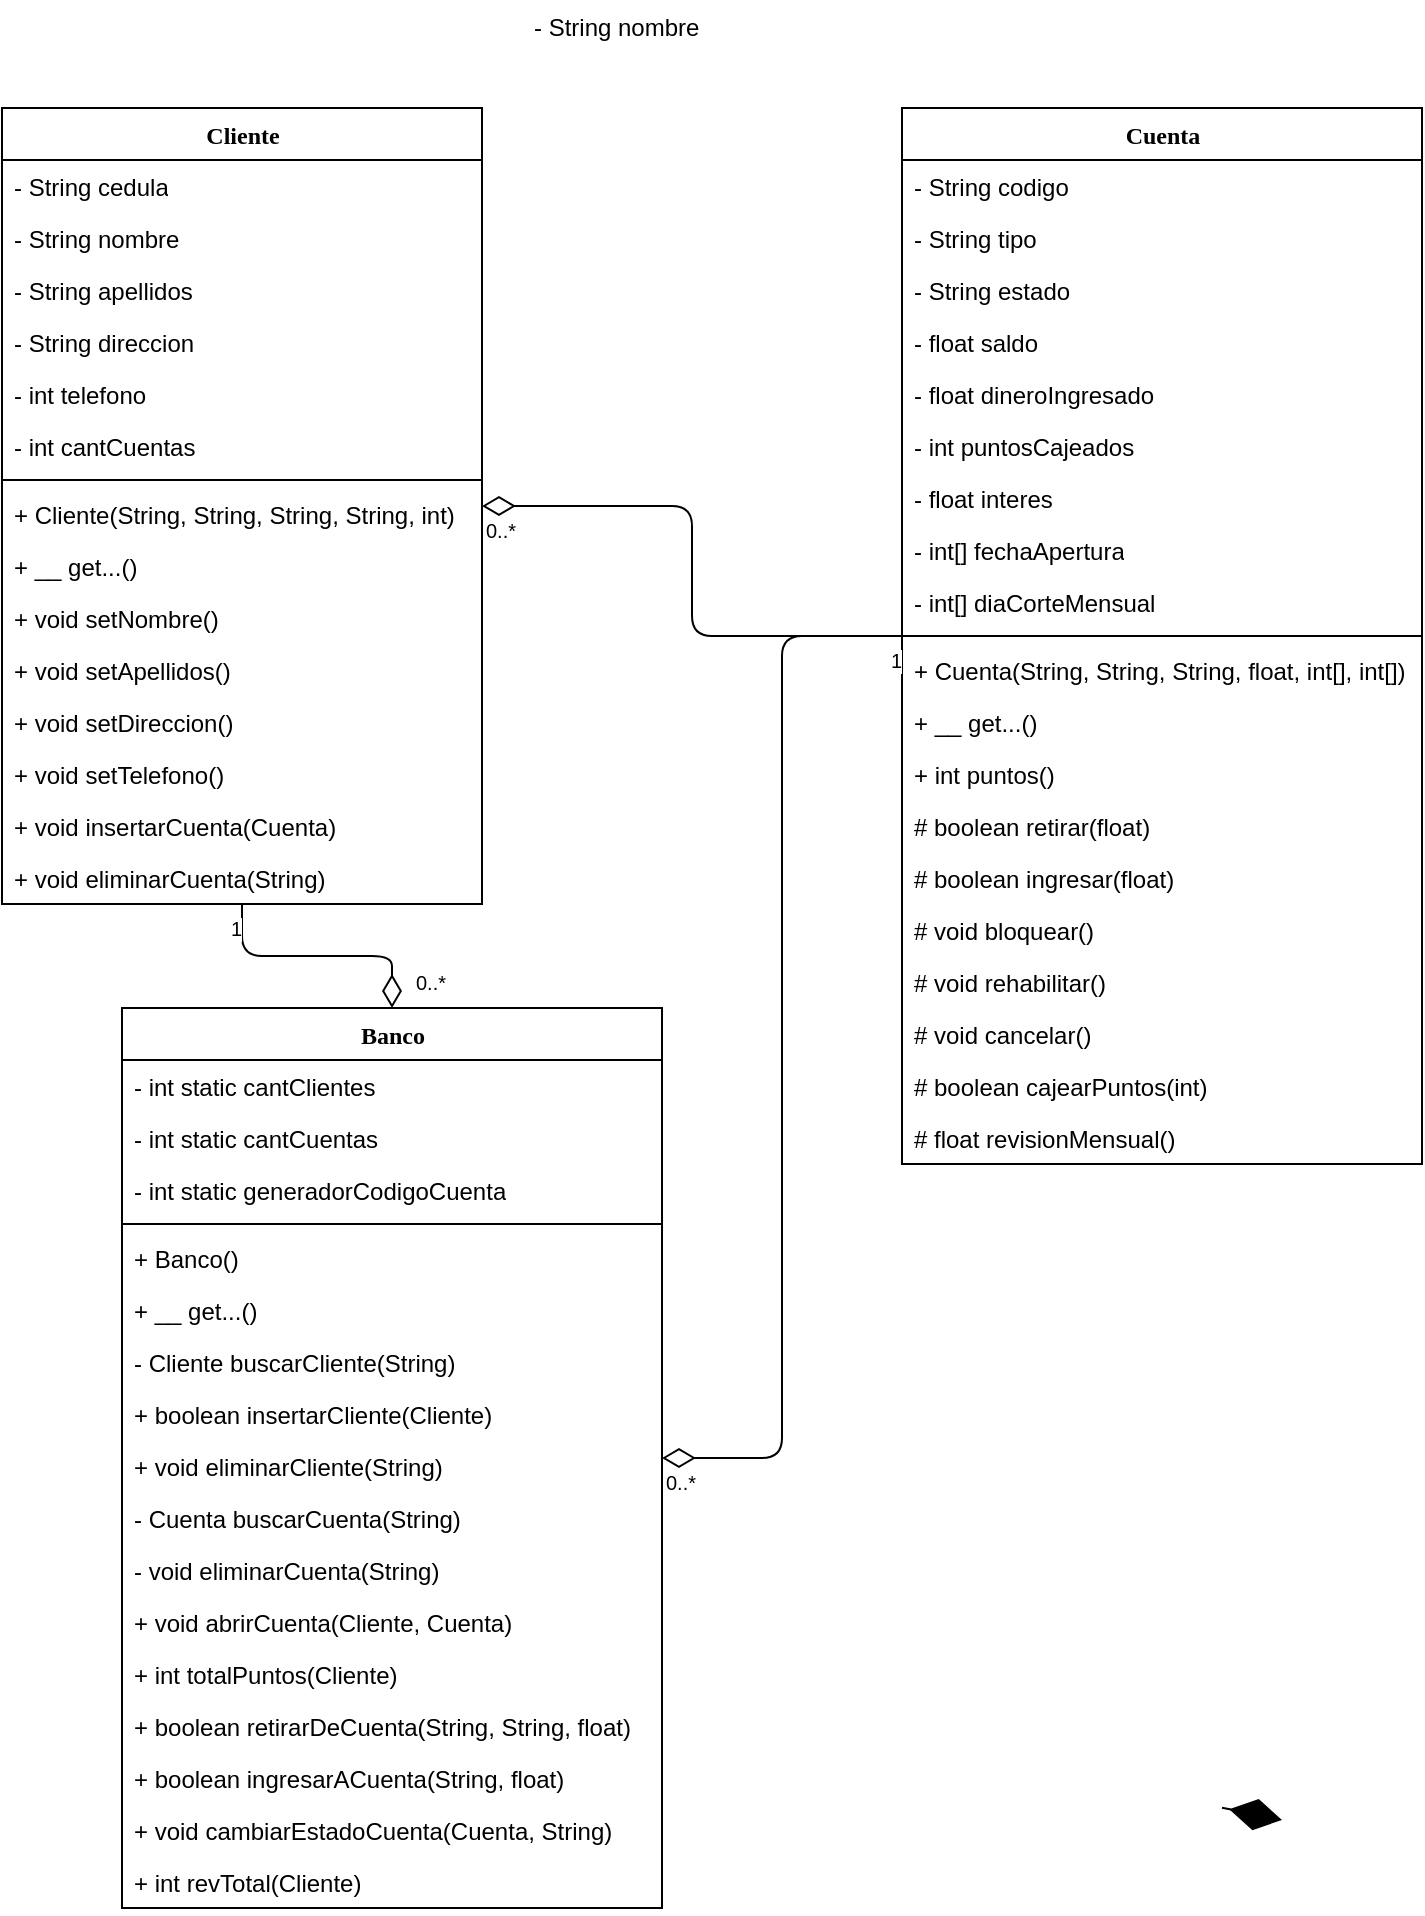 <mxfile pages="1" version="11.2.4" type="device"><diagram name="Page-1" id="9f46799a-70d6-7492-0946-bef42562c5a5"><mxGraphModel dx="1355" dy="827" grid="1" gridSize="10" guides="1" tooltips="1" connect="1" arrows="1" fold="1" page="1" pageScale="1" pageWidth="1100" pageHeight="850" background="#ffffff" math="0" shadow="0"><root><mxCell id="0"/><mxCell id="1" parent="0"/><mxCell id="78961159f06e98e8-17" value="Cliente&lt;br&gt;" style="swimlane;html=1;fontStyle=1;align=center;verticalAlign=top;childLayout=stackLayout;horizontal=1;startSize=26;horizontalStack=0;resizeParent=1;resizeLast=0;collapsible=1;marginBottom=0;swimlaneFillColor=#ffffff;rounded=0;shadow=0;comic=0;labelBackgroundColor=none;strokeColor=#000000;strokeWidth=1;fillColor=none;fontFamily=Verdana;fontSize=12;fontColor=#000000;" parent="1" vertex="1"><mxGeometry x="160" y="84" width="240" height="398" as="geometry"><mxRectangle x="480" y="70.5" width="70" height="26" as="alternateBounds"/></mxGeometry></mxCell><mxCell id="78961159f06e98e8-21" value="- String cedula" style="text;html=1;strokeColor=none;fillColor=none;align=left;verticalAlign=top;spacingLeft=4;spacingRight=4;whiteSpace=wrap;overflow=hidden;rotatable=0;points=[[0,0.5],[1,0.5]];portConstraint=eastwest;" parent="78961159f06e98e8-17" vertex="1"><mxGeometry y="26" width="240" height="26" as="geometry"/></mxCell><mxCell id="WXeB4Uw4IoLeHOZF_pMm-1" value="- String nombre" style="text;html=1;strokeColor=none;fillColor=none;align=left;verticalAlign=top;spacingLeft=4;spacingRight=4;whiteSpace=wrap;overflow=hidden;rotatable=0;points=[[0,0.5],[1,0.5]];portConstraint=eastwest;" parent="78961159f06e98e8-17" vertex="1"><mxGeometry y="52" width="240" height="26" as="geometry"/></mxCell><mxCell id="78961159f06e98e8-24" value="- String apellidos" style="text;html=1;strokeColor=none;fillColor=none;align=left;verticalAlign=top;spacingLeft=4;spacingRight=4;whiteSpace=wrap;overflow=hidden;rotatable=0;points=[[0,0.5],[1,0.5]];portConstraint=eastwest;" parent="78961159f06e98e8-17" vertex="1"><mxGeometry y="78" width="240" height="26" as="geometry"/></mxCell><mxCell id="WXeB4Uw4IoLeHOZF_pMm-3" value="- String direccion" style="text;html=1;strokeColor=none;fillColor=none;align=left;verticalAlign=top;spacingLeft=4;spacingRight=4;whiteSpace=wrap;overflow=hidden;rotatable=0;points=[[0,0.5],[1,0.5]];portConstraint=eastwest;" parent="78961159f06e98e8-17" vertex="1"><mxGeometry y="104" width="240" height="26" as="geometry"/></mxCell><mxCell id="WXeB4Uw4IoLeHOZF_pMm-4" value="- int telefono" style="text;html=1;strokeColor=none;fillColor=none;align=left;verticalAlign=top;spacingLeft=4;spacingRight=4;whiteSpace=wrap;overflow=hidden;rotatable=0;points=[[0,0.5],[1,0.5]];portConstraint=eastwest;" parent="78961159f06e98e8-17" vertex="1"><mxGeometry y="130" width="240" height="26" as="geometry"/></mxCell><mxCell id="WXeB4Uw4IoLeHOZF_pMm-57" value="- int cantCuentas" style="text;html=1;strokeColor=none;fillColor=none;align=left;verticalAlign=top;spacingLeft=4;spacingRight=4;whiteSpace=wrap;overflow=hidden;rotatable=0;points=[[0,0.5],[1,0.5]];portConstraint=eastwest;" parent="78961159f06e98e8-17" vertex="1"><mxGeometry y="156" width="240" height="26" as="geometry"/></mxCell><mxCell id="78961159f06e98e8-19" value="" style="line;html=1;strokeWidth=1;fillColor=none;align=left;verticalAlign=middle;spacingTop=-1;spacingLeft=3;spacingRight=3;rotatable=0;labelPosition=right;points=[];portConstraint=eastwest;" parent="78961159f06e98e8-17" vertex="1"><mxGeometry y="182" width="240" height="8" as="geometry"/></mxCell><mxCell id="WXeB4Uw4IoLeHOZF_pMm-47" value="+ Cliente(String, String, String, String, int)" style="text;html=1;strokeColor=none;fillColor=none;align=left;verticalAlign=top;spacingLeft=4;spacingRight=4;whiteSpace=wrap;overflow=hidden;rotatable=0;points=[[0,0.5],[1,0.5]];portConstraint=eastwest;" parent="78961159f06e98e8-17" vertex="1"><mxGeometry y="190" width="240" height="26" as="geometry"/></mxCell><mxCell id="78961159f06e98e8-27" value="+ __ get...()" style="text;html=1;strokeColor=none;fillColor=none;align=left;verticalAlign=top;spacingLeft=4;spacingRight=4;whiteSpace=wrap;overflow=hidden;rotatable=0;points=[[0,0.5],[1,0.5]];portConstraint=eastwest;" parent="78961159f06e98e8-17" vertex="1"><mxGeometry y="216" width="240" height="26" as="geometry"/></mxCell><mxCell id="WXeB4Uw4IoLeHOZF_pMm-74" value="+ void setNombre()" style="text;html=1;strokeColor=none;fillColor=none;align=left;verticalAlign=top;spacingLeft=4;spacingRight=4;whiteSpace=wrap;overflow=hidden;rotatable=0;points=[[0,0.5],[1,0.5]];portConstraint=eastwest;" parent="78961159f06e98e8-17" vertex="1"><mxGeometry y="242" width="240" height="26" as="geometry"/></mxCell><mxCell id="WXeB4Uw4IoLeHOZF_pMm-75" value="+ void setApellidos()" style="text;html=1;strokeColor=none;fillColor=none;align=left;verticalAlign=top;spacingLeft=4;spacingRight=4;whiteSpace=wrap;overflow=hidden;rotatable=0;points=[[0,0.5],[1,0.5]];portConstraint=eastwest;" parent="78961159f06e98e8-17" vertex="1"><mxGeometry y="268" width="240" height="26" as="geometry"/></mxCell><mxCell id="WXeB4Uw4IoLeHOZF_pMm-71" value="+ void setDireccion()" style="text;html=1;strokeColor=none;fillColor=none;align=left;verticalAlign=top;spacingLeft=4;spacingRight=4;whiteSpace=wrap;overflow=hidden;rotatable=0;points=[[0,0.5],[1,0.5]];portConstraint=eastwest;" parent="78961159f06e98e8-17" vertex="1"><mxGeometry y="294" width="240" height="26" as="geometry"/></mxCell><mxCell id="WXeB4Uw4IoLeHOZF_pMm-72" value="+ void setTelefono()" style="text;html=1;strokeColor=none;fillColor=none;align=left;verticalAlign=top;spacingLeft=4;spacingRight=4;whiteSpace=wrap;overflow=hidden;rotatable=0;points=[[0,0.5],[1,0.5]];portConstraint=eastwest;" parent="78961159f06e98e8-17" vertex="1"><mxGeometry y="320" width="240" height="26" as="geometry"/></mxCell><mxCell id="WXeB4Uw4IoLeHOZF_pMm-79" value="+ void insertarCuenta(Cuenta)" style="text;html=1;strokeColor=none;fillColor=none;align=left;verticalAlign=top;spacingLeft=4;spacingRight=4;whiteSpace=wrap;overflow=hidden;rotatable=0;points=[[0,0.5],[1,0.5]];portConstraint=eastwest;" parent="78961159f06e98e8-17" vertex="1"><mxGeometry y="346" width="240" height="26" as="geometry"/></mxCell><mxCell id="WXeB4Uw4IoLeHOZF_pMm-81" value="+ void eliminarCuenta(String)" style="text;html=1;strokeColor=none;fillColor=none;align=left;verticalAlign=top;spacingLeft=4;spacingRight=4;whiteSpace=wrap;overflow=hidden;rotatable=0;points=[[0,0.5],[1,0.5]];portConstraint=eastwest;" parent="78961159f06e98e8-17" vertex="1"><mxGeometry y="372" width="240" height="26" as="geometry"/></mxCell><mxCell id="WXeB4Uw4IoLeHOZF_pMm-2" value="- String nombre" style="text;html=1;strokeColor=none;fillColor=none;align=left;verticalAlign=top;spacingLeft=4;spacingRight=4;whiteSpace=wrap;overflow=hidden;rotatable=0;points=[[0,0.5],[1,0.5]];portConstraint=eastwest;" parent="1" vertex="1"><mxGeometry x="420" y="30" width="160" height="26" as="geometry"/></mxCell><mxCell id="WXeB4Uw4IoLeHOZF_pMm-5" value="Cuenta" style="swimlane;html=1;fontStyle=1;align=center;verticalAlign=top;childLayout=stackLayout;horizontal=1;startSize=26;horizontalStack=0;resizeParent=1;resizeLast=0;collapsible=1;marginBottom=0;swimlaneFillColor=#ffffff;rounded=0;shadow=0;comic=0;labelBackgroundColor=none;strokeColor=#000000;strokeWidth=1;fillColor=none;fontFamily=Verdana;fontSize=12;fontColor=#000000;" parent="1" vertex="1"><mxGeometry x="610" y="84" width="260" height="528" as="geometry"><mxRectangle x="480" y="70.5" width="70" height="26" as="alternateBounds"/></mxGeometry></mxCell><mxCell id="WXeB4Uw4IoLeHOZF_pMm-7" value="- String codigo" style="text;html=1;strokeColor=none;fillColor=none;align=left;verticalAlign=top;spacingLeft=4;spacingRight=4;whiteSpace=wrap;overflow=hidden;rotatable=0;points=[[0,0.5],[1,0.5]];portConstraint=eastwest;" parent="WXeB4Uw4IoLeHOZF_pMm-5" vertex="1"><mxGeometry y="26" width="260" height="26" as="geometry"/></mxCell><mxCell id="WXeB4Uw4IoLeHOZF_pMm-6" value="- String tipo" style="text;html=1;strokeColor=none;fillColor=none;align=left;verticalAlign=top;spacingLeft=4;spacingRight=4;whiteSpace=wrap;overflow=hidden;rotatable=0;points=[[0,0.5],[1,0.5]];portConstraint=eastwest;" parent="WXeB4Uw4IoLeHOZF_pMm-5" vertex="1"><mxGeometry y="52" width="260" height="26" as="geometry"/></mxCell><mxCell id="WXeB4Uw4IoLeHOZF_pMm-13" value="- String estado" style="text;html=1;strokeColor=none;fillColor=none;align=left;verticalAlign=top;spacingLeft=4;spacingRight=4;whiteSpace=wrap;overflow=hidden;rotatable=0;points=[[0,0.5],[1,0.5]];portConstraint=eastwest;" parent="WXeB4Uw4IoLeHOZF_pMm-5" vertex="1"><mxGeometry y="78" width="260" height="26" as="geometry"/></mxCell><mxCell id="WXeB4Uw4IoLeHOZF_pMm-8" value="- float saldo" style="text;html=1;strokeColor=none;fillColor=none;align=left;verticalAlign=top;spacingLeft=4;spacingRight=4;whiteSpace=wrap;overflow=hidden;rotatable=0;points=[[0,0.5],[1,0.5]];portConstraint=eastwest;" parent="WXeB4Uw4IoLeHOZF_pMm-5" vertex="1"><mxGeometry y="104" width="260" height="26" as="geometry"/></mxCell><mxCell id="WXeB4Uw4IoLeHOZF_pMm-22" value="- float dineroIngresado" style="text;html=1;strokeColor=none;fillColor=none;align=left;verticalAlign=top;spacingLeft=4;spacingRight=4;whiteSpace=wrap;overflow=hidden;rotatable=0;points=[[0,0.5],[1,0.5]];portConstraint=eastwest;" parent="WXeB4Uw4IoLeHOZF_pMm-5" vertex="1"><mxGeometry y="130" width="260" height="26" as="geometry"/></mxCell><mxCell id="WXeB4Uw4IoLeHOZF_pMm-80" value="- int puntosCajeados" style="text;html=1;strokeColor=none;fillColor=none;align=left;verticalAlign=top;spacingLeft=4;spacingRight=4;whiteSpace=wrap;overflow=hidden;rotatable=0;points=[[0,0.5],[1,0.5]];portConstraint=eastwest;" parent="WXeB4Uw4IoLeHOZF_pMm-5" vertex="1"><mxGeometry y="156" width="260" height="26" as="geometry"/></mxCell><mxCell id="WXeB4Uw4IoLeHOZF_pMm-21" value="- float interes" style="text;html=1;strokeColor=none;fillColor=none;align=left;verticalAlign=top;spacingLeft=4;spacingRight=4;whiteSpace=wrap;overflow=hidden;rotatable=0;points=[[0,0.5],[1,0.5]];portConstraint=eastwest;" parent="WXeB4Uw4IoLeHOZF_pMm-5" vertex="1"><mxGeometry y="182" width="260" height="26" as="geometry"/></mxCell><mxCell id="WXeB4Uw4IoLeHOZF_pMm-14" value="- int[] fechaApertura" style="text;html=1;strokeColor=none;fillColor=none;align=left;verticalAlign=top;spacingLeft=4;spacingRight=4;whiteSpace=wrap;overflow=hidden;rotatable=0;points=[[0,0.5],[1,0.5]];portConstraint=eastwest;" parent="WXeB4Uw4IoLeHOZF_pMm-5" vertex="1"><mxGeometry y="208" width="260" height="26" as="geometry"/></mxCell><mxCell id="WXeB4Uw4IoLeHOZF_pMm-15" value="- int[] diaCorteMensual" style="text;html=1;strokeColor=none;fillColor=none;align=left;verticalAlign=top;spacingLeft=4;spacingRight=4;whiteSpace=wrap;overflow=hidden;rotatable=0;points=[[0,0.5],[1,0.5]];portConstraint=eastwest;" parent="WXeB4Uw4IoLeHOZF_pMm-5" vertex="1"><mxGeometry y="234" width="260" height="26" as="geometry"/></mxCell><mxCell id="WXeB4Uw4IoLeHOZF_pMm-11" value="" style="line;html=1;strokeWidth=1;fillColor=none;align=left;verticalAlign=middle;spacingTop=-1;spacingLeft=3;spacingRight=3;rotatable=0;labelPosition=right;points=[];portConstraint=eastwest;" parent="WXeB4Uw4IoLeHOZF_pMm-5" vertex="1"><mxGeometry y="260" width="260" height="8" as="geometry"/></mxCell><mxCell id="WXeB4Uw4IoLeHOZF_pMm-58" value="+ Cuenta(String, String, String, float, int[], int[])" style="text;html=1;strokeColor=none;fillColor=none;align=left;verticalAlign=top;spacingLeft=4;spacingRight=4;whiteSpace=wrap;overflow=hidden;rotatable=0;points=[[0,0.5],[1,0.5]];portConstraint=eastwest;" parent="WXeB4Uw4IoLeHOZF_pMm-5" vertex="1"><mxGeometry y="268" width="260" height="26" as="geometry"/></mxCell><mxCell id="WXeB4Uw4IoLeHOZF_pMm-34" value="+ __ get...()" style="text;html=1;strokeColor=none;fillColor=none;align=left;verticalAlign=top;spacingLeft=4;spacingRight=4;whiteSpace=wrap;overflow=hidden;rotatable=0;points=[[0,0.5],[1,0.5]];portConstraint=eastwest;" parent="WXeB4Uw4IoLeHOZF_pMm-5" vertex="1"><mxGeometry y="294" width="260" height="26" as="geometry"/></mxCell><mxCell id="WXeB4Uw4IoLeHOZF_pMm-52" value="+ int puntos()" style="text;html=1;strokeColor=none;fillColor=none;align=left;verticalAlign=top;spacingLeft=4;spacingRight=4;whiteSpace=wrap;overflow=hidden;rotatable=0;points=[[0,0.5],[1,0.5]];portConstraint=eastwest;" parent="WXeB4Uw4IoLeHOZF_pMm-5" vertex="1"><mxGeometry y="320" width="260" height="26" as="geometry"/></mxCell><mxCell id="WXeB4Uw4IoLeHOZF_pMm-63" value="# boolean retirar(float)" style="text;html=1;strokeColor=none;fillColor=none;align=left;verticalAlign=top;spacingLeft=4;spacingRight=4;whiteSpace=wrap;overflow=hidden;rotatable=0;points=[[0,0.5],[1,0.5]];portConstraint=eastwest;" parent="WXeB4Uw4IoLeHOZF_pMm-5" vertex="1"><mxGeometry y="346" width="260" height="26" as="geometry"/></mxCell><mxCell id="WXeB4Uw4IoLeHOZF_pMm-64" value="# boolean ingresar(float)" style="text;html=1;strokeColor=none;fillColor=none;align=left;verticalAlign=top;spacingLeft=4;spacingRight=4;whiteSpace=wrap;overflow=hidden;rotatable=0;points=[[0,0.5],[1,0.5]];portConstraint=eastwest;" parent="WXeB4Uw4IoLeHOZF_pMm-5" vertex="1"><mxGeometry y="372" width="260" height="26" as="geometry"/></mxCell><mxCell id="WXeB4Uw4IoLeHOZF_pMm-70" value="# void bloquear()" style="text;html=1;strokeColor=none;fillColor=none;align=left;verticalAlign=top;spacingLeft=4;spacingRight=4;whiteSpace=wrap;overflow=hidden;rotatable=0;points=[[0,0.5],[1,0.5]];portConstraint=eastwest;" parent="WXeB4Uw4IoLeHOZF_pMm-5" vertex="1"><mxGeometry y="398" width="260" height="26" as="geometry"/></mxCell><mxCell id="WXeB4Uw4IoLeHOZF_pMm-69" value="# void rehabilitar()" style="text;html=1;strokeColor=none;fillColor=none;align=left;verticalAlign=top;spacingLeft=4;spacingRight=4;whiteSpace=wrap;overflow=hidden;rotatable=0;points=[[0,0.5],[1,0.5]];portConstraint=eastwest;" parent="WXeB4Uw4IoLeHOZF_pMm-5" vertex="1"><mxGeometry y="424" width="260" height="26" as="geometry"/></mxCell><mxCell id="WXeB4Uw4IoLeHOZF_pMm-68" value="# void cancelar()" style="text;html=1;strokeColor=none;fillColor=none;align=left;verticalAlign=top;spacingLeft=4;spacingRight=4;whiteSpace=wrap;overflow=hidden;rotatable=0;points=[[0,0.5],[1,0.5]];portConstraint=eastwest;" parent="WXeB4Uw4IoLeHOZF_pMm-5" vertex="1"><mxGeometry y="450" width="260" height="26" as="geometry"/></mxCell><mxCell id="WXeB4Uw4IoLeHOZF_pMm-73" value="# boolean cajearPuntos(int)" style="text;html=1;strokeColor=none;fillColor=none;align=left;verticalAlign=top;spacingLeft=4;spacingRight=4;whiteSpace=wrap;overflow=hidden;rotatable=0;points=[[0,0.5],[1,0.5]];portConstraint=eastwest;" parent="WXeB4Uw4IoLeHOZF_pMm-5" vertex="1"><mxGeometry y="476" width="260" height="26" as="geometry"/></mxCell><mxCell id="WXeB4Uw4IoLeHOZF_pMm-84" value="# float revisionMensual()" style="text;html=1;strokeColor=none;fillColor=none;align=left;verticalAlign=top;spacingLeft=4;spacingRight=4;whiteSpace=wrap;overflow=hidden;rotatable=0;points=[[0,0.5],[1,0.5]];portConstraint=eastwest;" parent="WXeB4Uw4IoLeHOZF_pMm-5" vertex="1"><mxGeometry y="502" width="260" height="26" as="geometry"/></mxCell><mxCell id="WXeB4Uw4IoLeHOZF_pMm-24" value="Banco" style="swimlane;html=1;fontStyle=1;align=center;verticalAlign=top;childLayout=stackLayout;horizontal=1;startSize=26;horizontalStack=0;resizeParent=1;resizeLast=0;collapsible=1;marginBottom=0;swimlaneFillColor=#ffffff;rounded=0;shadow=0;comic=0;labelBackgroundColor=none;strokeColor=#000000;strokeWidth=1;fillColor=none;fontFamily=Verdana;fontSize=12;fontColor=#000000;" parent="1" vertex="1"><mxGeometry x="220" y="534" width="270" height="450" as="geometry"><mxRectangle x="480" y="70.5" width="70" height="26" as="alternateBounds"/></mxGeometry></mxCell><mxCell id="WXeB4Uw4IoLeHOZF_pMm-35" value="- int static cantClientes&lt;span style=&quot;font-family: &amp;#34;helvetica&amp;#34; , &amp;#34;arial&amp;#34; , sans-serif ; font-size: 0px ; white-space: nowrap&quot;&gt;%3CmxGraphModel%3E%3Croot%3E%3CmxCell%20id%3D%220%22%2F%3E%3CmxCell%20id%3D%221%22%20parent%3D%220%22%2F%3E%3CmxCell%20id%3D%222%22%20value%3D%22%2B%20void%20get...()%22%20style%3D%22text%3Bhtml%3D1%3BstrokeColor%3Dnone%3BfillColor%3Dnone%3Balign%3Dleft%3BverticalAlign%3Dtop%3BspacingLeft%3D4%3BspacingRight%3D4%3BwhiteSpace%3Dwrap%3Boverflow%3Dhidden%3Brotatable%3D0%3Bpoints%3D%5B%5B0%2C0.5%5D%2C%5B1%2C0.5%5D%5D%3BportConstraint%3Deastwest%3B%22%20vertex%3D%221%22%20parent%3D%221%22%3E%3CmxGeometry%20x%3D%22170%22%20y%3D%22248%22%20width%3D%22230%22%20height%3D%2226%22%20as%3D%22geometry%22%2F%3E%3C%2FmxCell%3E%3C%2Froot%3E%3C%2FmxGraphModel%3E&lt;/span&gt;" style="text;html=1;strokeColor=none;fillColor=none;align=left;verticalAlign=top;spacingLeft=4;spacingRight=4;whiteSpace=wrap;overflow=hidden;rotatable=0;points=[[0,0.5],[1,0.5]];portConstraint=eastwest;" parent="WXeB4Uw4IoLeHOZF_pMm-24" vertex="1"><mxGeometry y="26" width="270" height="26" as="geometry"/></mxCell><mxCell id="WXeB4Uw4IoLeHOZF_pMm-50" value="- int static cantCuentas&lt;span style=&quot;font-family: &amp;#34;helvetica&amp;#34; , &amp;#34;arial&amp;#34; , sans-serif ; font-size: 0px ; white-space: nowrap&quot;&gt;CmxGraphModel%3E%3Croot%3E%3CmxCell%20id%3D%220%22%2F%3E%3CmxCell%20id%3D%221%22%20parent%3D%220%22%2F%3E%3CmxCell%20id%3D%222%22%20value%3D%22%2B%20void%20get...()%22%20style%3D%22text%3Bhtml%3D1%3BstrokeColor%3Dnone%3BfillColor%3Dnone%3Balign%3Dleft%3BverticalAlign%3Dtop%3BspacingLeft%3D4%3BspacingRight%3D4%3BwhiteSpace%3Dwrap%3Boverflow%3Dhidden%3Brotatable%3D0%3Bpoints%3D%5B%5B0%2C0.5%5D%2C%5B1%2C0.5%5D%5D%3BportConstraint%3Deastwest%3B%22%20vertex%3D%221%22%20parent%3D%221%22%3E%3CmxGeometry%20x%3D%22170%22%20y%3D%22248%22%20width%3D%22230%22%20height%3D%2226%22%20as%3D%22geometry%22%2F%3E%3C%2FmxCell%3E%3C%2Froot%3E%3C%2FmxGraphModel&lt;/span&gt;" style="text;html=1;strokeColor=none;fillColor=none;align=left;verticalAlign=top;spacingLeft=4;spacingRight=4;whiteSpace=wrap;overflow=hidden;rotatable=0;points=[[0,0.5],[1,0.5]];portConstraint=eastwest;" parent="WXeB4Uw4IoLeHOZF_pMm-24" vertex="1"><mxGeometry y="52" width="270" height="26" as="geometry"/></mxCell><mxCell id="WXeB4Uw4IoLeHOZF_pMm-59" value="- int static generadorCodigoCuenta&lt;span style=&quot;font-family: &amp;#34;helvetica&amp;#34; , &amp;#34;arial&amp;#34; , sans-serif ; font-size: 0px ; white-space: nowrap&quot;&gt;%3E%3Croot%3E%3CmxCell%20id%3D%220%22%2F%3E%3CmxCell%20id%3D%221%22%20parent%3D%220%22%2F%3E%3CmxCell%20id%3D%222%22%20value%3D%22%2B%20void%20get...()%22%20style%3D%22text%3Bhtml%3D1%3BstrokeColor%3Dnone%3BfillColor%3Dnone%3Balign%3Dleft%3BverticalAlign%3Dtop%3BspacingLeft%3D4%3BspacingRight%3D4%3BwhiteSpace%3Dwrap%3Boverflow%3Dhidden%3Brotatable%3D0%3Bpoints%3D%5B%5B0%2C0.5%5D%2C%5B1%2C0.5%5D%5D%3BportConstraint%3Deastwest%3B%22%20vertex%3D%221%22%20parent%3D%221%22%3E%3CmxGeometry%20x%3D%22170%22%20y%3D%22248%22%20width%3D%22230%22%20height%3D%2226%22%20as%3D%22geometry%22%2F%3E%3C%2FmxCell%3E%3C%2Froot%3E%3C%2FmxGraphMode&lt;/span&gt;" style="text;html=1;strokeColor=none;fillColor=none;align=left;verticalAlign=top;spacingLeft=4;spacingRight=4;whiteSpace=wrap;overflow=hidden;rotatable=0;points=[[0,0.5],[1,0.5]];portConstraint=eastwest;" parent="WXeB4Uw4IoLeHOZF_pMm-24" vertex="1"><mxGeometry y="78" width="270" height="26" as="geometry"/></mxCell><mxCell id="WXeB4Uw4IoLeHOZF_pMm-30" value="" style="line;html=1;strokeWidth=1;fillColor=none;align=left;verticalAlign=middle;spacingTop=-1;spacingLeft=3;spacingRight=3;rotatable=0;labelPosition=right;points=[];portConstraint=eastwest;" parent="WXeB4Uw4IoLeHOZF_pMm-24" vertex="1"><mxGeometry y="104" width="270" height="8" as="geometry"/></mxCell><mxCell id="WXeB4Uw4IoLeHOZF_pMm-76" value="+ Banco()" style="text;html=1;strokeColor=none;fillColor=none;align=left;verticalAlign=top;spacingLeft=4;spacingRight=4;whiteSpace=wrap;overflow=hidden;rotatable=0;points=[[0,0.5],[1,0.5]];portConstraint=eastwest;" parent="WXeB4Uw4IoLeHOZF_pMm-24" vertex="1"><mxGeometry y="112" width="270" height="26" as="geometry"/></mxCell><mxCell id="WXeB4Uw4IoLeHOZF_pMm-85" value="+ __ get...()" style="text;html=1;strokeColor=none;fillColor=none;align=left;verticalAlign=top;spacingLeft=4;spacingRight=4;whiteSpace=wrap;overflow=hidden;rotatable=0;points=[[0,0.5],[1,0.5]];portConstraint=eastwest;" parent="WXeB4Uw4IoLeHOZF_pMm-24" vertex="1"><mxGeometry y="138" width="270" height="26" as="geometry"/></mxCell><mxCell id="WXeB4Uw4IoLeHOZF_pMm-61" value="- Cliente buscarCliente(String)" style="text;html=1;strokeColor=none;fillColor=none;align=left;verticalAlign=top;spacingLeft=4;spacingRight=4;whiteSpace=wrap;overflow=hidden;rotatable=0;points=[[0,0.5],[1,0.5]];portConstraint=eastwest;" parent="WXeB4Uw4IoLeHOZF_pMm-24" vertex="1"><mxGeometry y="164" width="270" height="26" as="geometry"/></mxCell><mxCell id="WXeB4Uw4IoLeHOZF_pMm-31" value="+ boolean insertarCliente(Cliente)" style="text;html=1;strokeColor=none;fillColor=none;align=left;verticalAlign=top;spacingLeft=4;spacingRight=4;whiteSpace=wrap;overflow=hidden;rotatable=0;points=[[0,0.5],[1,0.5]];portConstraint=eastwest;" parent="WXeB4Uw4IoLeHOZF_pMm-24" vertex="1"><mxGeometry y="190" width="270" height="26" as="geometry"/></mxCell><mxCell id="WXeB4Uw4IoLeHOZF_pMm-55" value="+ void eliminarCliente(String)" style="text;html=1;strokeColor=none;fillColor=none;align=left;verticalAlign=top;spacingLeft=4;spacingRight=4;whiteSpace=wrap;overflow=hidden;rotatable=0;points=[[0,0.5],[1,0.5]];portConstraint=eastwest;" parent="WXeB4Uw4IoLeHOZF_pMm-24" vertex="1"><mxGeometry y="216" width="270" height="26" as="geometry"/></mxCell><mxCell id="WXeB4Uw4IoLeHOZF_pMm-83" value="- Cuenta buscarCuenta(String)" style="text;html=1;strokeColor=none;fillColor=none;align=left;verticalAlign=top;spacingLeft=4;spacingRight=4;whiteSpace=wrap;overflow=hidden;rotatable=0;points=[[0,0.5],[1,0.5]];portConstraint=eastwest;" parent="WXeB4Uw4IoLeHOZF_pMm-24" vertex="1"><mxGeometry y="242" width="270" height="26" as="geometry"/></mxCell><mxCell id="pAJbtAgoV9Vq8q5b9w_g-10" value="- void eliminarCuenta(String)" style="text;html=1;strokeColor=none;fillColor=none;align=left;verticalAlign=top;spacingLeft=4;spacingRight=4;whiteSpace=wrap;overflow=hidden;rotatable=0;points=[[0,0.5],[1,0.5]];portConstraint=eastwest;" vertex="1" parent="WXeB4Uw4IoLeHOZF_pMm-24"><mxGeometry y="268" width="270" height="26" as="geometry"/></mxCell><mxCell id="WXeB4Uw4IoLeHOZF_pMm-48" value="+ void abrirCuenta(Cliente, Cuenta)" style="text;html=1;strokeColor=none;fillColor=none;align=left;verticalAlign=top;spacingLeft=4;spacingRight=4;whiteSpace=wrap;overflow=hidden;rotatable=0;points=[[0,0.5],[1,0.5]];portConstraint=eastwest;" parent="WXeB4Uw4IoLeHOZF_pMm-24" vertex="1"><mxGeometry y="294" width="270" height="26" as="geometry"/></mxCell><mxCell id="WXeB4Uw4IoLeHOZF_pMm-60" value="+ int totalPuntos(Cliente)" style="text;html=1;strokeColor=none;fillColor=none;align=left;verticalAlign=top;spacingLeft=4;spacingRight=4;whiteSpace=wrap;overflow=hidden;rotatable=0;points=[[0,0.5],[1,0.5]];portConstraint=eastwest;" parent="WXeB4Uw4IoLeHOZF_pMm-24" vertex="1"><mxGeometry y="320" width="270" height="26" as="geometry"/></mxCell><mxCell id="WXeB4Uw4IoLeHOZF_pMm-65" value="+ boolean retirarDeCuenta(String, String, float)" style="text;html=1;strokeColor=none;fillColor=none;align=left;verticalAlign=top;spacingLeft=4;spacingRight=4;whiteSpace=wrap;overflow=hidden;rotatable=0;points=[[0,0.5],[1,0.5]];portConstraint=eastwest;" parent="WXeB4Uw4IoLeHOZF_pMm-24" vertex="1"><mxGeometry y="346" width="270" height="26" as="geometry"/></mxCell><mxCell id="WXeB4Uw4IoLeHOZF_pMm-67" value="+ boolean ingresarACuenta(String, float)" style="text;html=1;strokeColor=none;fillColor=none;align=left;verticalAlign=top;spacingLeft=4;spacingRight=4;whiteSpace=wrap;overflow=hidden;rotatable=0;points=[[0,0.5],[1,0.5]];portConstraint=eastwest;" parent="WXeB4Uw4IoLeHOZF_pMm-24" vertex="1"><mxGeometry y="372" width="270" height="26" as="geometry"/></mxCell><mxCell id="WXeB4Uw4IoLeHOZF_pMm-78" value="+ void cambiarEstadoCuenta(Cuenta, String)" style="text;html=1;strokeColor=none;fillColor=none;align=left;verticalAlign=top;spacingLeft=4;spacingRight=4;whiteSpace=wrap;overflow=hidden;rotatable=0;points=[[0,0.5],[1,0.5]];portConstraint=eastwest;" parent="WXeB4Uw4IoLeHOZF_pMm-24" vertex="1"><mxGeometry y="398" width="270" height="26" as="geometry"/></mxCell><mxCell id="WXeB4Uw4IoLeHOZF_pMm-77" value="+ int revTotal(Cliente)" style="text;html=1;strokeColor=none;fillColor=none;align=left;verticalAlign=top;spacingLeft=4;spacingRight=4;whiteSpace=wrap;overflow=hidden;rotatable=0;points=[[0,0.5],[1,0.5]];portConstraint=eastwest;" parent="WXeB4Uw4IoLeHOZF_pMm-24" vertex="1"><mxGeometry y="424" width="270" height="26" as="geometry"/></mxCell><mxCell id="WXeB4Uw4IoLeHOZF_pMm-38" value="" style="endArrow=none;html=1;endSize=12;startArrow=diamondThin;startSize=14;startFill=0;edgeStyle=orthogonalEdgeStyle;endFill=0;" parent="1" source="78961159f06e98e8-17" target="WXeB4Uw4IoLeHOZF_pMm-5" edge="1"><mxGeometry relative="1" as="geometry"><mxPoint x="180" y="420" as="sourcePoint"/><mxPoint x="340" y="420" as="targetPoint"/></mxGeometry></mxCell><mxCell id="WXeB4Uw4IoLeHOZF_pMm-39" value="0..*" style="resizable=0;html=1;align=left;verticalAlign=top;labelBackgroundColor=#ffffff;fontSize=10;" parent="WXeB4Uw4IoLeHOZF_pMm-38" connectable="0" vertex="1"><mxGeometry x="-1" relative="1" as="geometry"/></mxCell><mxCell id="WXeB4Uw4IoLeHOZF_pMm-40" value="1" style="resizable=0;html=1;align=right;verticalAlign=top;labelBackgroundColor=#ffffff;fontSize=10;" parent="WXeB4Uw4IoLeHOZF_pMm-38" connectable="0" vertex="1"><mxGeometry x="1" relative="1" as="geometry"/></mxCell><mxCell id="WXeB4Uw4IoLeHOZF_pMm-41" value="" style="endArrow=none;html=1;endSize=12;startArrow=diamondThin;startSize=14;startFill=0;edgeStyle=orthogonalEdgeStyle;endFill=0;" parent="1" source="WXeB4Uw4IoLeHOZF_pMm-24" target="WXeB4Uw4IoLeHOZF_pMm-5" edge="1"><mxGeometry relative="1" as="geometry"><mxPoint x="660" y="421" as="sourcePoint"/><mxPoint x="870" y="460" as="targetPoint"/></mxGeometry></mxCell><mxCell id="WXeB4Uw4IoLeHOZF_pMm-42" value="0..*" style="resizable=0;html=1;align=left;verticalAlign=top;labelBackgroundColor=#ffffff;fontSize=10;" parent="WXeB4Uw4IoLeHOZF_pMm-41" connectable="0" vertex="1"><mxGeometry x="-1" relative="1" as="geometry"/></mxCell><mxCell id="WXeB4Uw4IoLeHOZF_pMm-43" value="1" style="resizable=0;html=1;align=right;verticalAlign=top;labelBackgroundColor=#ffffff;fontSize=10;" parent="WXeB4Uw4IoLeHOZF_pMm-41" connectable="0" vertex="1"><mxGeometry x="1" relative="1" as="geometry"/></mxCell><mxCell id="WXeB4Uw4IoLeHOZF_pMm-44" value="" style="endArrow=none;html=1;endSize=12;startArrow=diamondThin;startSize=14;startFill=0;edgeStyle=orthogonalEdgeStyle;endFill=0;" parent="1" source="WXeB4Uw4IoLeHOZF_pMm-24" target="78961159f06e98e8-17" edge="1"><mxGeometry relative="1" as="geometry"><mxPoint x="30" y="560" as="sourcePoint"/><mxPoint x="240" y="599" as="targetPoint"/></mxGeometry></mxCell><mxCell id="WXeB4Uw4IoLeHOZF_pMm-45" value="0..*" style="resizable=0;html=1;align=left;verticalAlign=top;labelBackgroundColor=#ffffff;fontSize=10;" parent="WXeB4Uw4IoLeHOZF_pMm-44" connectable="0" vertex="1"><mxGeometry x="-1" relative="1" as="geometry"><mxPoint x="10" y="-25.5" as="offset"/></mxGeometry></mxCell><mxCell id="WXeB4Uw4IoLeHOZF_pMm-46" value="1" style="resizable=0;html=1;align=right;verticalAlign=top;labelBackgroundColor=#ffffff;fontSize=10;" parent="WXeB4Uw4IoLeHOZF_pMm-44" connectable="0" vertex="1"><mxGeometry x="1" relative="1" as="geometry"/></mxCell><mxCell id="pAJbtAgoV9Vq8q5b9w_g-5" value="" style="endArrow=diamondThin;endFill=1;endSize=24;html=1;" edge="1" parent="1" target="pAJbtAgoV9Vq8q5b9w_g-6"><mxGeometry width="160" relative="1" as="geometry"><mxPoint x="770" y="933.852" as="sourcePoint"/><mxPoint x="800" y="940" as="targetPoint"/></mxGeometry></mxCell></root></mxGraphModel></diagram></mxfile>